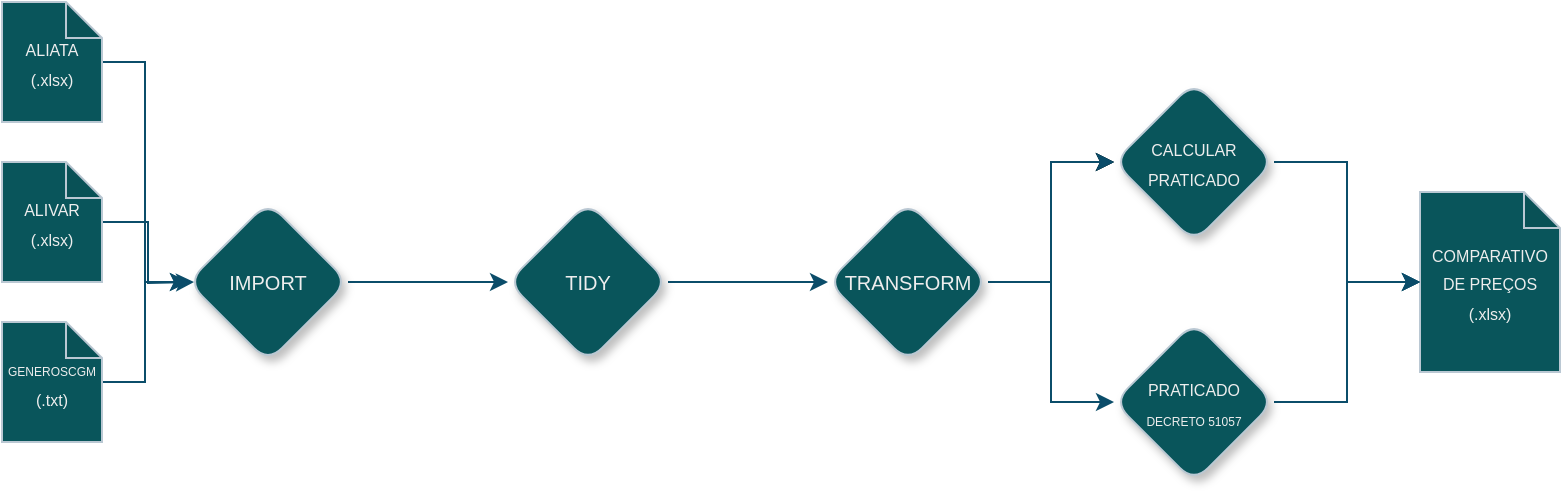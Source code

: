 <mxfile version="21.2.3" type="device">
  <diagram name="Página-1" id="ebLQVyFff2aaz2shOWcm">
    <mxGraphModel dx="446" dy="246" grid="1" gridSize="10" guides="1" tooltips="1" connect="1" arrows="1" fold="1" page="1" pageScale="1" pageWidth="1169" pageHeight="827" math="0" shadow="0">
      <root>
        <mxCell id="0" />
        <mxCell id="1" parent="0" />
        <mxCell id="1IPHwvxyEBT4QFNsILiZ-20" style="edgeStyle=orthogonalEdgeStyle;rounded=0;orthogonalLoop=1;jettySize=auto;html=1;entryX=0;entryY=0.5;entryDx=0;entryDy=0;labelBackgroundColor=none;strokeColor=#0B4D6A;fontColor=default;" parent="1" source="1IPHwvxyEBT4QFNsILiZ-3" target="1IPHwvxyEBT4QFNsILiZ-7" edge="1">
          <mxGeometry relative="1" as="geometry" />
        </mxCell>
        <mxCell id="1IPHwvxyEBT4QFNsILiZ-3" value="&lt;font style=&quot;&quot;&gt;&lt;font style=&quot;&quot;&gt;&lt;span style=&quot;font-size: 6px;&quot;&gt;GENEROSCGM&lt;/span&gt;&lt;br&gt;&lt;font style=&quot;font-size: 8px;&quot;&gt;(.txt)&lt;/font&gt;&lt;/font&gt;&lt;br&gt;&lt;/font&gt;" style="shape=note;whiteSpace=wrap;html=1;backgroundOutline=1;darkOpacity=0.05;size=18;labelBackgroundColor=none;fillColor=#09555B;strokeColor=#BAC8D3;fontColor=#EEEEEE;" parent="1" vertex="1">
          <mxGeometry x="134" y="340" width="50" height="60" as="geometry" />
        </mxCell>
        <mxCell id="1IPHwvxyEBT4QFNsILiZ-19" style="edgeStyle=orthogonalEdgeStyle;rounded=0;orthogonalLoop=1;jettySize=auto;html=1;labelBackgroundColor=none;strokeColor=#0B4D6A;fontColor=default;" parent="1" source="1IPHwvxyEBT4QFNsILiZ-4" edge="1">
          <mxGeometry relative="1" as="geometry">
            <mxPoint x="230" y="320" as="targetPoint" />
          </mxGeometry>
        </mxCell>
        <mxCell id="1IPHwvxyEBT4QFNsILiZ-4" value="&lt;font style=&quot;font-size: 8px;&quot;&gt;ALIVAR&lt;br&gt;(.xlsx)&lt;br&gt;&lt;/font&gt;" style="shape=note;whiteSpace=wrap;html=1;backgroundOutline=1;darkOpacity=0.05;size=18;labelBackgroundColor=none;fillColor=#09555B;strokeColor=#BAC8D3;fontColor=#EEEEEE;" parent="1" vertex="1">
          <mxGeometry x="134" y="260" width="50" height="60" as="geometry" />
        </mxCell>
        <mxCell id="1IPHwvxyEBT4QFNsILiZ-18" style="edgeStyle=orthogonalEdgeStyle;rounded=0;orthogonalLoop=1;jettySize=auto;html=1;entryX=0;entryY=0.5;entryDx=0;entryDy=0;labelBackgroundColor=none;strokeColor=#0B4D6A;fontColor=default;" parent="1" source="1IPHwvxyEBT4QFNsILiZ-5" target="1IPHwvxyEBT4QFNsILiZ-7" edge="1">
          <mxGeometry relative="1" as="geometry" />
        </mxCell>
        <mxCell id="1IPHwvxyEBT4QFNsILiZ-5" value="&lt;font style=&quot;font-size: 8px;&quot;&gt;ALIATA&lt;br&gt;(.xlsx)&lt;br&gt;&lt;/font&gt;" style="shape=note;whiteSpace=wrap;html=1;backgroundOutline=1;darkOpacity=0.05;size=18;labelBackgroundColor=none;fillColor=#09555B;strokeColor=#BAC8D3;fontColor=#EEEEEE;shadow=0;" parent="1" vertex="1">
          <mxGeometry x="134" y="180" width="50" height="60" as="geometry" />
        </mxCell>
        <mxCell id="1IPHwvxyEBT4QFNsILiZ-9" value="" style="edgeStyle=orthogonalEdgeStyle;rounded=0;orthogonalLoop=1;jettySize=auto;html=1;labelBackgroundColor=none;strokeColor=#0B4D6A;fontColor=default;" parent="1" source="1IPHwvxyEBT4QFNsILiZ-7" target="1IPHwvxyEBT4QFNsILiZ-8" edge="1">
          <mxGeometry relative="1" as="geometry" />
        </mxCell>
        <mxCell id="1IPHwvxyEBT4QFNsILiZ-7" value="&lt;font style=&quot;font-size: 10px;&quot;&gt;IMPORT&lt;/font&gt;" style="rhombus;whiteSpace=wrap;html=1;labelBackgroundColor=none;fillColor=#09555B;strokeColor=#BAC8D3;fontColor=#EEEEEE;rounded=1;shadow=1;" parent="1" vertex="1">
          <mxGeometry x="227" y="280" width="80" height="80" as="geometry" />
        </mxCell>
        <mxCell id="1IPHwvxyEBT4QFNsILiZ-11" value="" style="edgeStyle=orthogonalEdgeStyle;rounded=0;orthogonalLoop=1;jettySize=auto;html=1;labelBackgroundColor=none;strokeColor=#0B4D6A;fontColor=default;" parent="1" source="1IPHwvxyEBT4QFNsILiZ-8" target="1IPHwvxyEBT4QFNsILiZ-10" edge="1">
          <mxGeometry relative="1" as="geometry" />
        </mxCell>
        <mxCell id="1IPHwvxyEBT4QFNsILiZ-8" value="&lt;font style=&quot;font-size: 10px;&quot;&gt;TIDY&lt;/font&gt;" style="rhombus;whiteSpace=wrap;html=1;labelBackgroundColor=none;fillColor=#09555B;strokeColor=#BAC8D3;fontColor=#EEEEEE;rounded=1;shadow=1;" parent="1" vertex="1">
          <mxGeometry x="387" y="280" width="80" height="80" as="geometry" />
        </mxCell>
        <mxCell id="1IPHwvxyEBT4QFNsILiZ-24" value="" style="edgeStyle=orthogonalEdgeStyle;rounded=0;orthogonalLoop=1;jettySize=auto;html=1;labelBackgroundColor=none;strokeColor=#0B4D6A;fontColor=default;" parent="1" source="1IPHwvxyEBT4QFNsILiZ-10" target="1IPHwvxyEBT4QFNsILiZ-23" edge="1">
          <mxGeometry relative="1" as="geometry" />
        </mxCell>
        <mxCell id="hAx7Y7rnV_K-qNwoGAhQ-4" style="edgeStyle=orthogonalEdgeStyle;rounded=0;orthogonalLoop=1;jettySize=auto;html=1;strokeColor=#0B4D6A;" parent="1" source="1IPHwvxyEBT4QFNsILiZ-10" target="hAx7Y7rnV_K-qNwoGAhQ-1" edge="1">
          <mxGeometry relative="1" as="geometry" />
        </mxCell>
        <mxCell id="hAx7Y7rnV_K-qNwoGAhQ-6" style="edgeStyle=orthogonalEdgeStyle;rounded=0;orthogonalLoop=1;jettySize=auto;html=1;entryX=0;entryY=0.5;entryDx=0;entryDy=0;" parent="1" source="1IPHwvxyEBT4QFNsILiZ-10" target="1IPHwvxyEBT4QFNsILiZ-23" edge="1">
          <mxGeometry relative="1" as="geometry" />
        </mxCell>
        <mxCell id="hAx7Y7rnV_K-qNwoGAhQ-8" style="edgeStyle=orthogonalEdgeStyle;rounded=0;orthogonalLoop=1;jettySize=auto;html=1;strokeColor=#0B4D6A;" parent="1" source="1IPHwvxyEBT4QFNsILiZ-10" target="1IPHwvxyEBT4QFNsILiZ-23" edge="1">
          <mxGeometry relative="1" as="geometry" />
        </mxCell>
        <mxCell id="1IPHwvxyEBT4QFNsILiZ-10" value="&lt;font style=&quot;font-size: 10px;&quot;&gt;TRANSFORM&lt;/font&gt;" style="rhombus;whiteSpace=wrap;html=1;labelBackgroundColor=none;fillColor=#09555B;strokeColor=#BAC8D3;fontColor=#EEEEEE;rounded=1;shadow=1;" parent="1" vertex="1">
          <mxGeometry x="547" y="280" width="80" height="80" as="geometry" />
        </mxCell>
        <mxCell id="1IPHwvxyEBT4QFNsILiZ-22" value="&lt;font style=&quot;font-size: 8px;&quot;&gt;COMPARATIVO DE PREÇOS&lt;br&gt;(.xlsx)&lt;br&gt;&lt;/font&gt;" style="shape=note;whiteSpace=wrap;html=1;backgroundOutline=1;darkOpacity=0.05;size=18;labelBackgroundColor=none;fillColor=#09555B;strokeColor=#BAC8D3;fontColor=#EEEEEE;" parent="1" vertex="1">
          <mxGeometry x="843" y="275" width="70" height="90" as="geometry" />
        </mxCell>
        <mxCell id="1IPHwvxyEBT4QFNsILiZ-25" value="" style="edgeStyle=orthogonalEdgeStyle;rounded=0;orthogonalLoop=1;jettySize=auto;html=1;labelBackgroundColor=none;strokeColor=#0B4D6A;fontColor=default;" parent="1" source="1IPHwvxyEBT4QFNsILiZ-23" target="1IPHwvxyEBT4QFNsILiZ-22" edge="1">
          <mxGeometry relative="1" as="geometry" />
        </mxCell>
        <mxCell id="hAx7Y7rnV_K-qNwoGAhQ-7" style="edgeStyle=orthogonalEdgeStyle;rounded=0;orthogonalLoop=1;jettySize=auto;html=1;strokeColor=#0B4D6A;" parent="1" source="1IPHwvxyEBT4QFNsILiZ-23" target="1IPHwvxyEBT4QFNsILiZ-22" edge="1">
          <mxGeometry relative="1" as="geometry" />
        </mxCell>
        <mxCell id="1IPHwvxyEBT4QFNsILiZ-23" value="&lt;font style=&quot;&quot;&gt;&lt;font style=&quot;font-size: 8px;&quot;&gt;CALCULAR&lt;br&gt;PRATICADO&lt;/font&gt;&lt;br&gt;&lt;/font&gt;" style="rhombus;whiteSpace=wrap;html=1;labelBackgroundColor=none;fillColor=#09555B;strokeColor=#BAC8D3;fontColor=#EEEEEE;rounded=1;shadow=1;" parent="1" vertex="1">
          <mxGeometry x="690" y="220" width="80" height="80" as="geometry" />
        </mxCell>
        <mxCell id="hAx7Y7rnV_K-qNwoGAhQ-5" style="edgeStyle=orthogonalEdgeStyle;rounded=0;orthogonalLoop=1;jettySize=auto;html=1;strokeColor=#0B4D6A;" parent="1" source="hAx7Y7rnV_K-qNwoGAhQ-1" target="1IPHwvxyEBT4QFNsILiZ-22" edge="1">
          <mxGeometry relative="1" as="geometry" />
        </mxCell>
        <mxCell id="hAx7Y7rnV_K-qNwoGAhQ-1" value="&lt;font style=&quot;&quot;&gt;&lt;font style=&quot;&quot;&gt;&lt;font style=&quot;font-size: 8px;&quot;&gt;PRATICADO&lt;/font&gt;&lt;br&gt;&lt;span style=&quot;font-size: 6px;&quot;&gt;DECRETO 51057&lt;/span&gt;&lt;/font&gt;&lt;br&gt;&lt;/font&gt;" style="rhombus;whiteSpace=wrap;html=1;labelBackgroundColor=none;fillColor=#09555B;strokeColor=#BAC8D3;fontColor=#EEEEEE;rounded=1;shadow=1;" parent="1" vertex="1">
          <mxGeometry x="690" y="340" width="80" height="80" as="geometry" />
        </mxCell>
      </root>
    </mxGraphModel>
  </diagram>
</mxfile>
